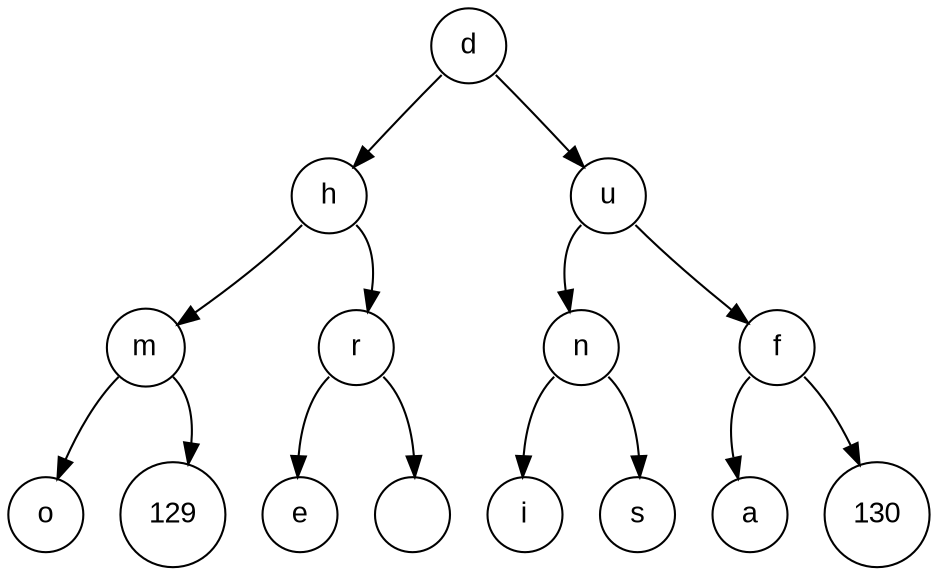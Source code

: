 digraph POT_test {
node [fontname="Arial", shape="circle", width=0.5];
100 [label = "d"]
100:sw -> 104
100:se -> 117
104 [label = "h"]
104:sw -> 109
104:se -> 114
109 [label = "m"]
109:sw -> 111
109:se -> 129
111 [label = "o"]
129 [label = "129"]
114 [label = "r"]
114:sw -> 101
114:se -> 32
101 [label = "e"]
32 [label = " "]
117 [label = "u"]
117:sw -> 110
117:se -> 102
110 [label = "n"]
110:sw -> 105
110:se -> 115
105 [label = "i"]
115 [label = "s"]
102 [label = "f"]
102:sw -> 97
102:se -> 130
97 [label = "a"]
130 [label = "130"]
}
